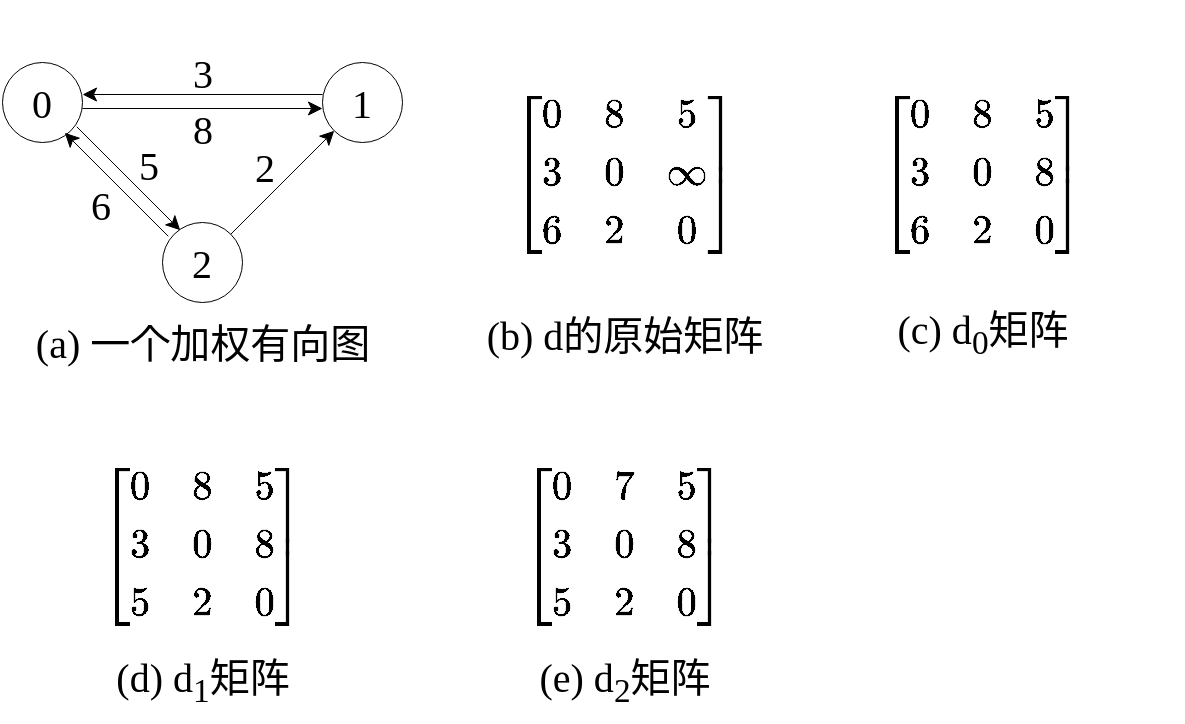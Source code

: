 <mxfile version="23.0.2" type="device">
  <diagram id="Awehilcz15Brj6R1_yvu" name="第 1 页">
    <mxGraphModel dx="1122" dy="793" grid="1" gridSize="10" guides="1" tooltips="1" connect="1" arrows="1" fold="1" page="1" pageScale="1" pageWidth="827" pageHeight="1169" math="1" shadow="0">
      <root>
        <mxCell id="0" />
        <mxCell id="1" parent="0" />
        <mxCell id="cTdDrXyc6lTdxKkKWYqh-16" value="" style="group;strokeWidth=0.5;" parent="1" vertex="1" connectable="0">
          <mxGeometry x="80" y="145" width="200" height="175" as="geometry" />
        </mxCell>
        <mxCell id="uy1B8SnLDGP9-7y54yIs-1" value="&lt;font style=&quot;font-size: 20px;&quot; face=&quot;Times New Roman&quot;&gt;0&lt;/font&gt;" style="ellipse;whiteSpace=wrap;html=1;aspect=fixed;strokeWidth=0.5;" parent="cTdDrXyc6lTdxKkKWYqh-16" vertex="1">
          <mxGeometry y="15" width="40" height="40" as="geometry" />
        </mxCell>
        <mxCell id="uy1B8SnLDGP9-7y54yIs-2" value="&lt;font style=&quot;font-size: 20px;&quot; face=&quot;Times New Roman&quot;&gt;2&lt;/font&gt;" style="ellipse;whiteSpace=wrap;html=1;aspect=fixed;strokeWidth=0.5;" parent="cTdDrXyc6lTdxKkKWYqh-16" vertex="1">
          <mxGeometry x="80" y="95" width="40" height="40" as="geometry" />
        </mxCell>
        <mxCell id="uy1B8SnLDGP9-7y54yIs-3" value="&lt;font style=&quot;font-size: 20px;&quot; face=&quot;Times New Roman&quot;&gt;1&lt;/font&gt;" style="ellipse;whiteSpace=wrap;html=1;aspect=fixed;strokeWidth=0.5;" parent="cTdDrXyc6lTdxKkKWYqh-16" vertex="1">
          <mxGeometry x="160" y="15" width="40" height="40" as="geometry" />
        </mxCell>
        <mxCell id="uy1B8SnLDGP9-7y54yIs-4" value="" style="endArrow=classic;html=1;rounded=0;strokeWidth=0.5;" parent="cTdDrXyc6lTdxKkKWYqh-16" edge="1">
          <mxGeometry width="50" height="50" relative="1" as="geometry">
            <mxPoint x="40" y="38" as="sourcePoint" />
            <mxPoint x="160" y="38" as="targetPoint" />
          </mxGeometry>
        </mxCell>
        <mxCell id="uy1B8SnLDGP9-7y54yIs-5" value="" style="endArrow=classic;html=1;rounded=0;strokeWidth=0.5;" parent="cTdDrXyc6lTdxKkKWYqh-16" edge="1">
          <mxGeometry width="50" height="50" relative="1" as="geometry">
            <mxPoint x="160" y="31" as="sourcePoint" />
            <mxPoint x="40" y="31" as="targetPoint" />
          </mxGeometry>
        </mxCell>
        <mxCell id="uy1B8SnLDGP9-7y54yIs-6" value="" style="endArrow=classic;html=1;rounded=0;strokeWidth=0.5;" parent="cTdDrXyc6lTdxKkKWYqh-16" source="uy1B8SnLDGP9-7y54yIs-2" target="uy1B8SnLDGP9-7y54yIs-3" edge="1">
          <mxGeometry width="50" height="50" relative="1" as="geometry">
            <mxPoint x="60" y="55" as="sourcePoint" />
            <mxPoint x="180" y="55" as="targetPoint" />
          </mxGeometry>
        </mxCell>
        <mxCell id="uy1B8SnLDGP9-7y54yIs-7" value="" style="endArrow=classic;html=1;rounded=0;strokeWidth=0.5;" parent="cTdDrXyc6lTdxKkKWYqh-16" edge="1">
          <mxGeometry width="50" height="50" relative="1" as="geometry">
            <mxPoint x="37.142" y="47.142" as="sourcePoint" />
            <mxPoint x="88.858" y="98.858" as="targetPoint" />
          </mxGeometry>
        </mxCell>
        <mxCell id="uy1B8SnLDGP9-7y54yIs-8" value="" style="endArrow=classic;html=1;rounded=0;strokeWidth=0.5;" parent="cTdDrXyc6lTdxKkKWYqh-16" edge="1">
          <mxGeometry width="50" height="50" relative="1" as="geometry">
            <mxPoint x="82.858" y="101.858" as="sourcePoint" />
            <mxPoint x="31.142" y="50.142" as="targetPoint" />
          </mxGeometry>
        </mxCell>
        <mxCell id="uy1B8SnLDGP9-7y54yIs-9" value="&lt;font style=&quot;font-size: 20px;&quot; face=&quot;Times New Roman&quot;&gt;3&lt;/font&gt;" style="text;html=1;align=center;verticalAlign=middle;resizable=0;points=[];autosize=1;strokeColor=none;fillColor=none;strokeWidth=0.5;" parent="cTdDrXyc6lTdxKkKWYqh-16" vertex="1">
          <mxGeometry x="85" width="30" height="40" as="geometry" />
        </mxCell>
        <mxCell id="uy1B8SnLDGP9-7y54yIs-10" value="&lt;font style=&quot;font-size: 20px;&quot; face=&quot;Times New Roman&quot;&gt;8&lt;/font&gt;" style="text;html=1;align=center;verticalAlign=middle;resizable=0;points=[];autosize=1;strokeColor=none;fillColor=none;strokeWidth=0.5;" parent="cTdDrXyc6lTdxKkKWYqh-16" vertex="1">
          <mxGeometry x="85" y="28" width="30" height="40" as="geometry" />
        </mxCell>
        <mxCell id="uy1B8SnLDGP9-7y54yIs-11" value="&lt;font style=&quot;font-size: 20px;&quot; face=&quot;Times New Roman&quot;&gt;5&lt;/font&gt;" style="text;html=1;align=center;verticalAlign=middle;resizable=0;points=[];autosize=1;strokeColor=none;fillColor=none;strokeWidth=0.5;" parent="cTdDrXyc6lTdxKkKWYqh-16" vertex="1">
          <mxGeometry x="58" y="46" width="30" height="40" as="geometry" />
        </mxCell>
        <mxCell id="uy1B8SnLDGP9-7y54yIs-12" value="&lt;font style=&quot;font-size: 20px;&quot; face=&quot;Times New Roman&quot;&gt;6&lt;/font&gt;" style="text;html=1;align=center;verticalAlign=middle;resizable=0;points=[];autosize=1;strokeColor=none;fillColor=none;strokeWidth=0.5;" parent="cTdDrXyc6lTdxKkKWYqh-16" vertex="1">
          <mxGeometry x="34" y="66" width="30" height="40" as="geometry" />
        </mxCell>
        <mxCell id="uy1B8SnLDGP9-7y54yIs-13" value="&lt;font style=&quot;font-size: 20px;&quot; face=&quot;Times New Roman&quot;&gt;2&lt;/font&gt;" style="text;html=1;align=center;verticalAlign=middle;resizable=0;points=[];autosize=1;strokeColor=none;fillColor=none;strokeWidth=0.5;" parent="cTdDrXyc6lTdxKkKWYqh-16" vertex="1">
          <mxGeometry x="116" y="47" width="30" height="40" as="geometry" />
        </mxCell>
        <mxCell id="cTdDrXyc6lTdxKkKWYqh-10" value="&lt;span style=&quot;font-size: 20px;&quot;&gt;&lt;font face=&quot;Times New Roman&quot;&gt;(a)&amp;nbsp;&lt;/font&gt;&lt;font face=&quot;SimSun&quot;&gt;一个加权有向图&lt;/font&gt;&lt;/span&gt;" style="text;html=1;align=center;verticalAlign=middle;resizable=0;points=[];autosize=1;strokeColor=none;fillColor=none;strokeWidth=0.5;" parent="cTdDrXyc6lTdxKkKWYqh-16" vertex="1">
          <mxGeometry x="5" y="135" width="190" height="40" as="geometry" />
        </mxCell>
        <mxCell id="cTdDrXyc6lTdxKkKWYqh-20" value="" style="group;strokeWidth=0.5;" parent="1" vertex="1" connectable="0">
          <mxGeometry x="291" y="350" width="200" height="140" as="geometry" />
        </mxCell>
        <mxCell id="cTdDrXyc6lTdxKkKWYqh-9" value="&lt;font style=&quot;font-size: 20px;&quot;&gt;$$&lt;br&gt;\begin{bmatrix}&lt;br&gt;0 &amp;amp; 7 &amp;amp; 5\\&lt;br&gt;3 &amp;amp; 0 &amp;amp; 8\\&lt;br&gt;5&amp;amp; 2 &amp;amp; 0&amp;nbsp;&lt;br&gt;\end{bmatrix}&lt;br&gt;$$&lt;/font&gt;" style="text;html=1;strokeColor=none;fillColor=none;align=center;verticalAlign=middle;whiteSpace=wrap;rounded=0;fontSize=19;fontFamily=Times New Roman;strokeWidth=0.5;" parent="cTdDrXyc6lTdxKkKWYqh-20" vertex="1">
          <mxGeometry y="-8" width="200" height="120" as="geometry" />
        </mxCell>
        <mxCell id="cTdDrXyc6lTdxKkKWYqh-15" value="&lt;font style=&quot;&quot; face=&quot;Times New Roman&quot;&gt;&lt;span style=&quot;font-size: 20px;&quot;&gt;(e) d&lt;sub&gt;2&lt;/sub&gt;&lt;/span&gt;&lt;/font&gt;&lt;font style=&quot;font-size: 20px;&quot; face=&quot;SimSun&quot;&gt;矩阵&lt;/font&gt;" style="text;html=1;align=center;verticalAlign=middle;resizable=0;points=[];autosize=1;strokeColor=none;fillColor=none;strokeWidth=0.5;" parent="cTdDrXyc6lTdxKkKWYqh-20" vertex="1">
          <mxGeometry x="45" y="100" width="110" height="40" as="geometry" />
        </mxCell>
        <mxCell id="cTdDrXyc6lTdxKkKWYqh-21" value="" style="group;strokeWidth=0.5;" parent="1" vertex="1" connectable="0">
          <mxGeometry x="80" y="350" width="200" height="140" as="geometry" />
        </mxCell>
        <mxCell id="cTdDrXyc6lTdxKkKWYqh-8" value="&lt;font style=&quot;font-size: 20px;&quot;&gt;$$&lt;br&gt;\begin{bmatrix}&lt;br&gt;0 &amp;amp; 8 &amp;amp; 5 \\&lt;br&gt;3 &amp;amp; 0 &amp;amp; 8\\&lt;br&gt;5 &amp;amp; 2 &amp;amp; 0&amp;nbsp;&lt;br&gt;\end{bmatrix}&lt;br&gt;$$&lt;/font&gt;" style="text;html=1;strokeColor=none;fillColor=none;align=center;verticalAlign=middle;whiteSpace=wrap;rounded=0;fontSize=19;fontFamily=Times New Roman;strokeWidth=0.5;" parent="cTdDrXyc6lTdxKkKWYqh-21" vertex="1">
          <mxGeometry y="-8" width="200" height="120" as="geometry" />
        </mxCell>
        <mxCell id="cTdDrXyc6lTdxKkKWYqh-14" value="&lt;font style=&quot;&quot; face=&quot;Times New Roman&quot;&gt;&lt;span style=&quot;font-size: 20px;&quot;&gt;(d) d&lt;sub&gt;1&lt;/sub&gt;&lt;/span&gt;&lt;/font&gt;&lt;font style=&quot;font-size: 20px;&quot; face=&quot;SimSun&quot;&gt;矩阵&lt;/font&gt;" style="text;html=1;align=center;verticalAlign=middle;resizable=0;points=[];autosize=1;strokeColor=none;fillColor=none;strokeWidth=0.5;" parent="cTdDrXyc6lTdxKkKWYqh-21" vertex="1">
          <mxGeometry x="45" y="100" width="110" height="40" as="geometry" />
        </mxCell>
        <mxCell id="cTdDrXyc6lTdxKkKWYqh-2" value="&lt;font style=&quot;font-size: 20px;&quot;&gt;$$&lt;br&gt;\begin{bmatrix}&lt;br&gt;0 &amp;amp; 8 &amp;amp; 5 \\&lt;br&gt;3 &amp;amp; 0 &amp;amp; \infty \\&lt;br&gt;6 &amp;amp; 2 &amp;amp; 0&amp;nbsp;&lt;br&gt;\end{bmatrix}&lt;br&gt;$$&lt;/font&gt;" style="text;html=1;strokeColor=none;fillColor=none;align=center;verticalAlign=middle;whiteSpace=wrap;rounded=0;fontSize=19;fontFamily=Times New Roman;strokeWidth=0.5;" parent="1" vertex="1">
          <mxGeometry x="291" y="156" width="200" height="120" as="geometry" />
        </mxCell>
        <mxCell id="cTdDrXyc6lTdxKkKWYqh-11" value="&lt;span style=&quot;font-size: 20px;&quot;&gt;&lt;font face=&quot;Times New Roman&quot;&gt;(b) d&lt;/font&gt;&lt;font face=&quot;SimSun&quot;&gt;的原始矩阵&lt;/font&gt;&lt;/span&gt;" style="text;html=1;align=center;verticalAlign=middle;resizable=0;points=[];autosize=1;strokeColor=none;fillColor=none;strokeWidth=0.5;" parent="1" vertex="1">
          <mxGeometry x="311" y="276" width="160" height="40" as="geometry" />
        </mxCell>
        <mxCell id="cTdDrXyc6lTdxKkKWYqh-7" value="&lt;font style=&quot;font-size: 20px;&quot;&gt;$$&lt;br&gt;\begin{bmatrix}&lt;br&gt;0 &amp;amp; 8 &amp;amp; 5 \\&lt;br&gt;3 &amp;amp; 0 &amp;amp; 8\\&lt;br&gt;6 &amp;amp; 2 &amp;amp; 0&amp;nbsp;&lt;br&gt;\end{bmatrix}&lt;br&gt;$$&lt;/font&gt;" style="text;html=1;strokeColor=none;fillColor=none;align=center;verticalAlign=middle;whiteSpace=wrap;rounded=0;fontSize=19;fontFamily=Times New Roman;strokeWidth=0.5;" parent="1" vertex="1">
          <mxGeometry x="470" y="156" width="200" height="120" as="geometry" />
        </mxCell>
        <mxCell id="cTdDrXyc6lTdxKkKWYqh-13" value="&lt;span style=&quot;font-size: 20px;&quot;&gt;&lt;font face=&quot;Times New Roman&quot;&gt;(c) d&lt;sub&gt;0&lt;/sub&gt;&lt;/font&gt;&lt;font face=&quot;SimSun&quot;&gt;矩阵&lt;/font&gt;&lt;/span&gt;" style="text;html=1;align=center;verticalAlign=middle;resizable=0;points=[];autosize=1;strokeColor=none;fillColor=none;strokeWidth=0.5;" parent="1" vertex="1">
          <mxGeometry x="515" y="276" width="110" height="40" as="geometry" />
        </mxCell>
      </root>
    </mxGraphModel>
  </diagram>
</mxfile>
